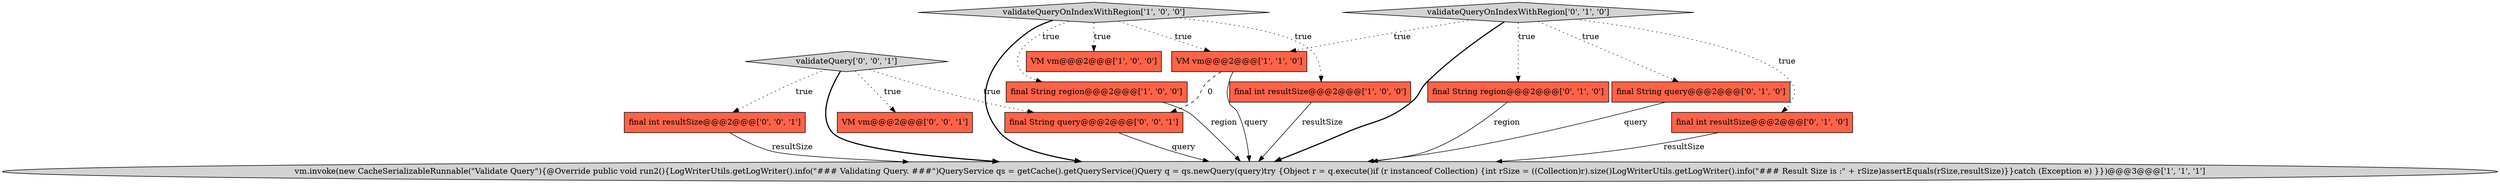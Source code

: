 digraph {
11 [style = filled, label = "validateQuery['0', '0', '1']", fillcolor = lightgray, shape = diamond image = "AAA0AAABBB3BBB"];
12 [style = filled, label = "final int resultSize@@@2@@@['0', '0', '1']", fillcolor = tomato, shape = box image = "AAA0AAABBB3BBB"];
4 [style = filled, label = "vm.invoke(new CacheSerializableRunnable(\"Validate Query\"){@Override public void run2(){LogWriterUtils.getLogWriter().info(\"### Validating Query. ###\")QueryService qs = getCache().getQueryService()Query q = qs.newQuery(query)try {Object r = q.execute()if (r instanceof Collection) {int rSize = ((Collection)r).size()LogWriterUtils.getLogWriter().info(\"### Result Size is :\" + rSize)assertEquals(rSize,resultSize)}}catch (Exception e) }})@@@3@@@['1', '1', '1']", fillcolor = lightgray, shape = ellipse image = "AAA0AAABBB1BBB"];
2 [style = filled, label = "validateQueryOnIndexWithRegion['1', '0', '0']", fillcolor = lightgray, shape = diamond image = "AAA0AAABBB1BBB"];
6 [style = filled, label = "final String region@@@2@@@['0', '1', '0']", fillcolor = tomato, shape = box image = "AAA0AAABBB2BBB"];
9 [style = filled, label = "final String query@@@2@@@['0', '1', '0']", fillcolor = tomato, shape = box image = "AAA0AAABBB2BBB"];
13 [style = filled, label = "final String query@@@2@@@['0', '0', '1']", fillcolor = tomato, shape = box image = "AAA0AAABBB3BBB"];
0 [style = filled, label = "final String region@@@2@@@['1', '0', '0']", fillcolor = tomato, shape = box image = "AAA0AAABBB1BBB"];
1 [style = filled, label = "final int resultSize@@@2@@@['1', '0', '0']", fillcolor = tomato, shape = box image = "AAA0AAABBB1BBB"];
10 [style = filled, label = "VM vm@@@2@@@['0', '0', '1']", fillcolor = tomato, shape = box image = "AAA0AAABBB3BBB"];
8 [style = filled, label = "final int resultSize@@@2@@@['0', '1', '0']", fillcolor = tomato, shape = box image = "AAA0AAABBB2BBB"];
3 [style = filled, label = "VM vm@@@2@@@['1', '0', '0']", fillcolor = tomato, shape = box image = "AAA0AAABBB1BBB"];
5 [style = filled, label = "VM vm@@@2@@@['1', '1', '0']", fillcolor = tomato, shape = box image = "AAA0AAABBB1BBB"];
7 [style = filled, label = "validateQueryOnIndexWithRegion['0', '1', '0']", fillcolor = lightgray, shape = diamond image = "AAA0AAABBB2BBB"];
11->4 [style = bold, label=""];
8->4 [style = solid, label="resultSize"];
12->4 [style = solid, label="resultSize"];
13->4 [style = solid, label="query"];
2->3 [style = dotted, label="true"];
2->4 [style = bold, label=""];
5->13 [style = dashed, label="0"];
11->10 [style = dotted, label="true"];
11->12 [style = dotted, label="true"];
7->8 [style = dotted, label="true"];
2->5 [style = dotted, label="true"];
1->4 [style = solid, label="resultSize"];
5->4 [style = solid, label="query"];
7->9 [style = dotted, label="true"];
0->4 [style = solid, label="region"];
7->5 [style = dotted, label="true"];
2->1 [style = dotted, label="true"];
7->4 [style = bold, label=""];
9->4 [style = solid, label="query"];
6->4 [style = solid, label="region"];
2->0 [style = dotted, label="true"];
11->13 [style = dotted, label="true"];
7->6 [style = dotted, label="true"];
}
